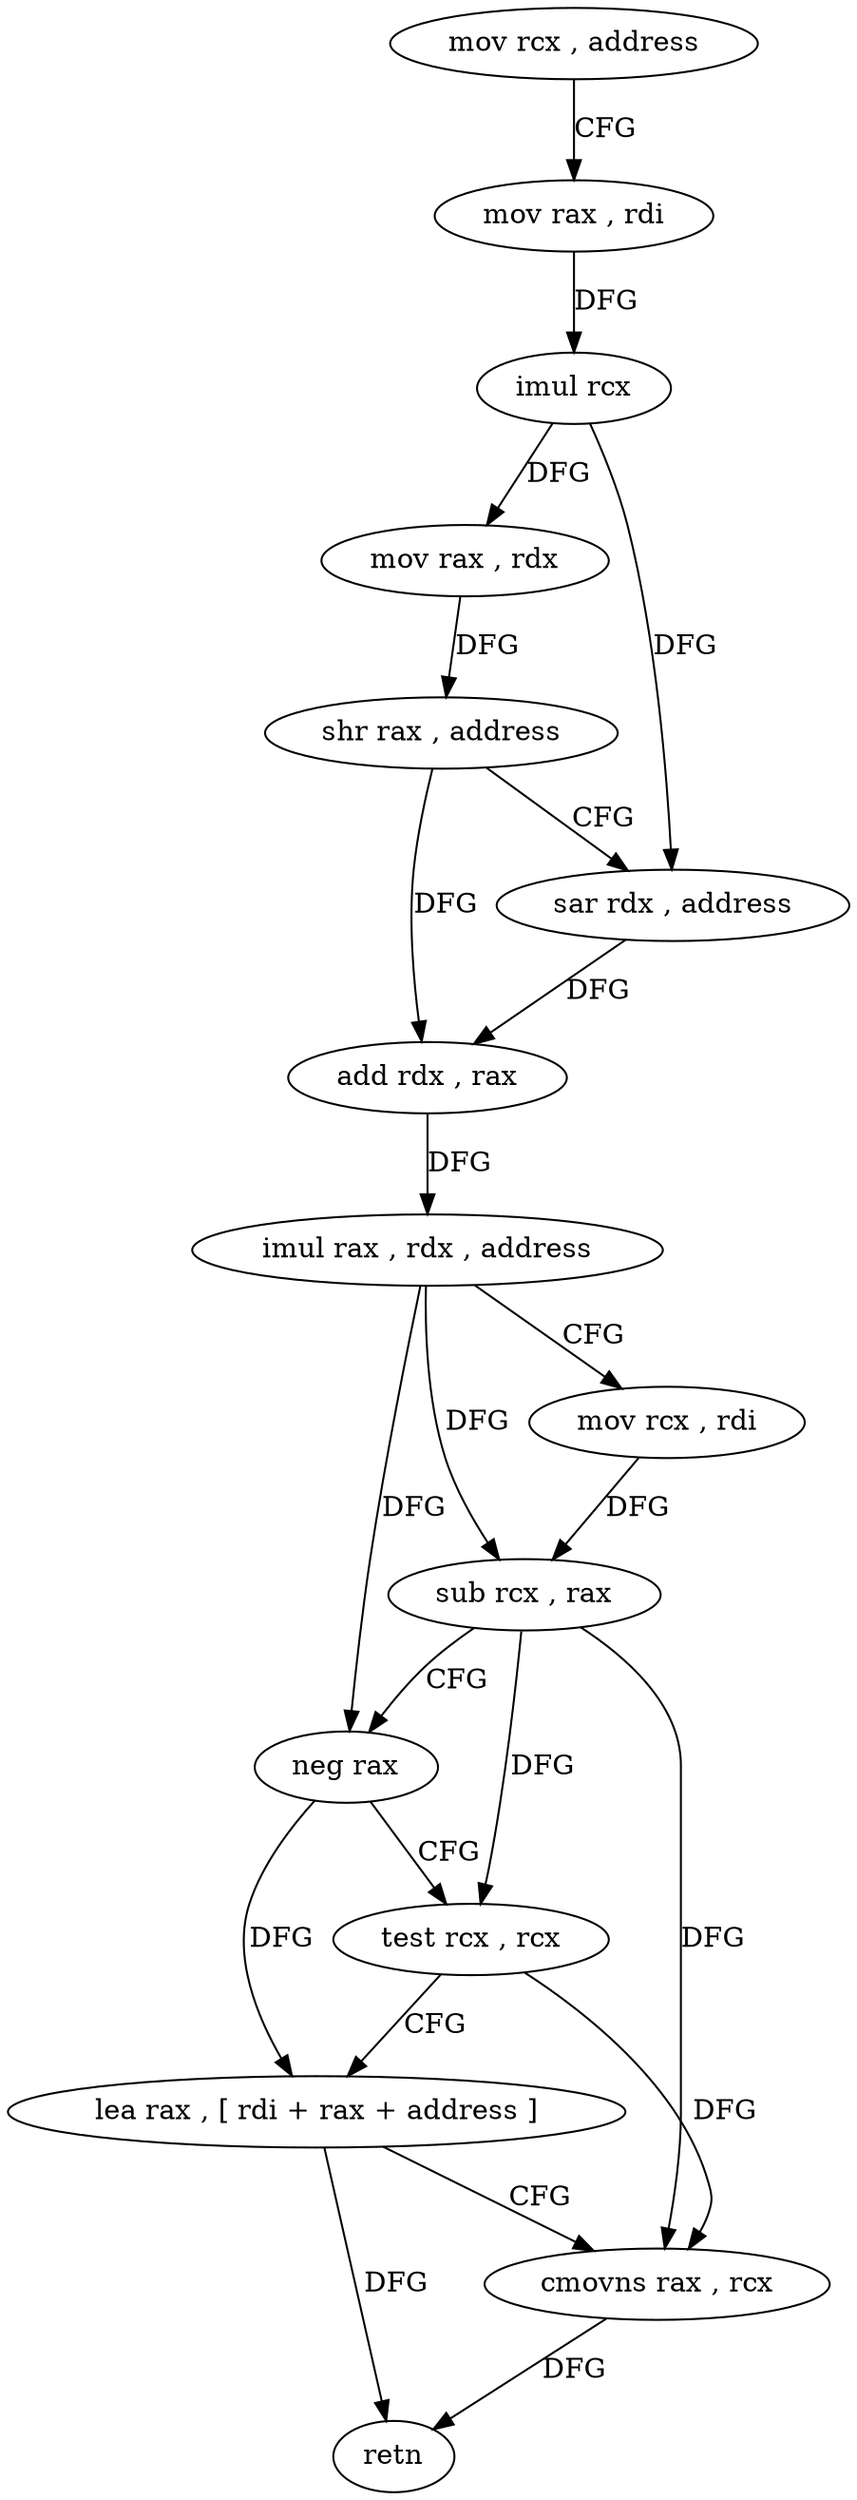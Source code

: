 digraph "func" {
"4218016" [label = "mov rcx , address" ]
"4218026" [label = "mov rax , rdi" ]
"4218029" [label = "imul rcx" ]
"4218032" [label = "mov rax , rdx" ]
"4218035" [label = "shr rax , address" ]
"4218039" [label = "sar rdx , address" ]
"4218043" [label = "add rdx , rax" ]
"4218046" [label = "imul rax , rdx , address" ]
"4218053" [label = "mov rcx , rdi" ]
"4218056" [label = "sub rcx , rax" ]
"4218059" [label = "neg rax" ]
"4218062" [label = "test rcx , rcx" ]
"4218065" [label = "lea rax , [ rdi + rax + address ]" ]
"4218073" [label = "cmovns rax , rcx" ]
"4218077" [label = "retn" ]
"4218016" -> "4218026" [ label = "CFG" ]
"4218026" -> "4218029" [ label = "DFG" ]
"4218029" -> "4218032" [ label = "DFG" ]
"4218029" -> "4218039" [ label = "DFG" ]
"4218032" -> "4218035" [ label = "DFG" ]
"4218035" -> "4218039" [ label = "CFG" ]
"4218035" -> "4218043" [ label = "DFG" ]
"4218039" -> "4218043" [ label = "DFG" ]
"4218043" -> "4218046" [ label = "DFG" ]
"4218046" -> "4218053" [ label = "CFG" ]
"4218046" -> "4218056" [ label = "DFG" ]
"4218046" -> "4218059" [ label = "DFG" ]
"4218053" -> "4218056" [ label = "DFG" ]
"4218056" -> "4218059" [ label = "CFG" ]
"4218056" -> "4218062" [ label = "DFG" ]
"4218056" -> "4218073" [ label = "DFG" ]
"4218059" -> "4218062" [ label = "CFG" ]
"4218059" -> "4218065" [ label = "DFG" ]
"4218062" -> "4218065" [ label = "CFG" ]
"4218062" -> "4218073" [ label = "DFG" ]
"4218065" -> "4218073" [ label = "CFG" ]
"4218065" -> "4218077" [ label = "DFG" ]
"4218073" -> "4218077" [ label = "DFG" ]
}
